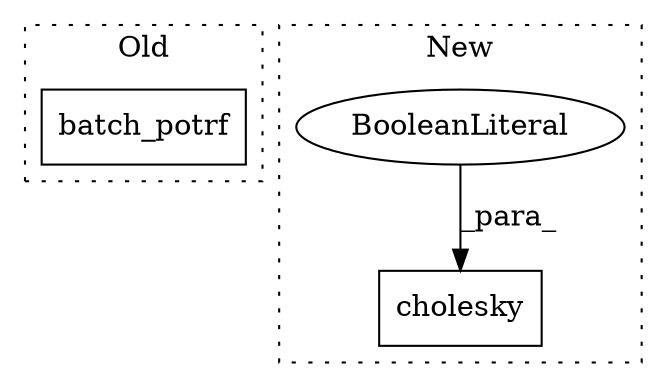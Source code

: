 digraph G {
subgraph cluster0 {
1 [label="batch_potrf" a="32" s="4349,4372" l="12,1" shape="box"];
label = "Old";
style="dotted";
}
subgraph cluster1 {
2 [label="cholesky" a="32" s="4326,4351" l="9,1" shape="box"];
3 [label="BooleanLiteral" a="9" s="4347" l="4" shape="ellipse"];
label = "New";
style="dotted";
}
3 -> 2 [label="_para_"];
}